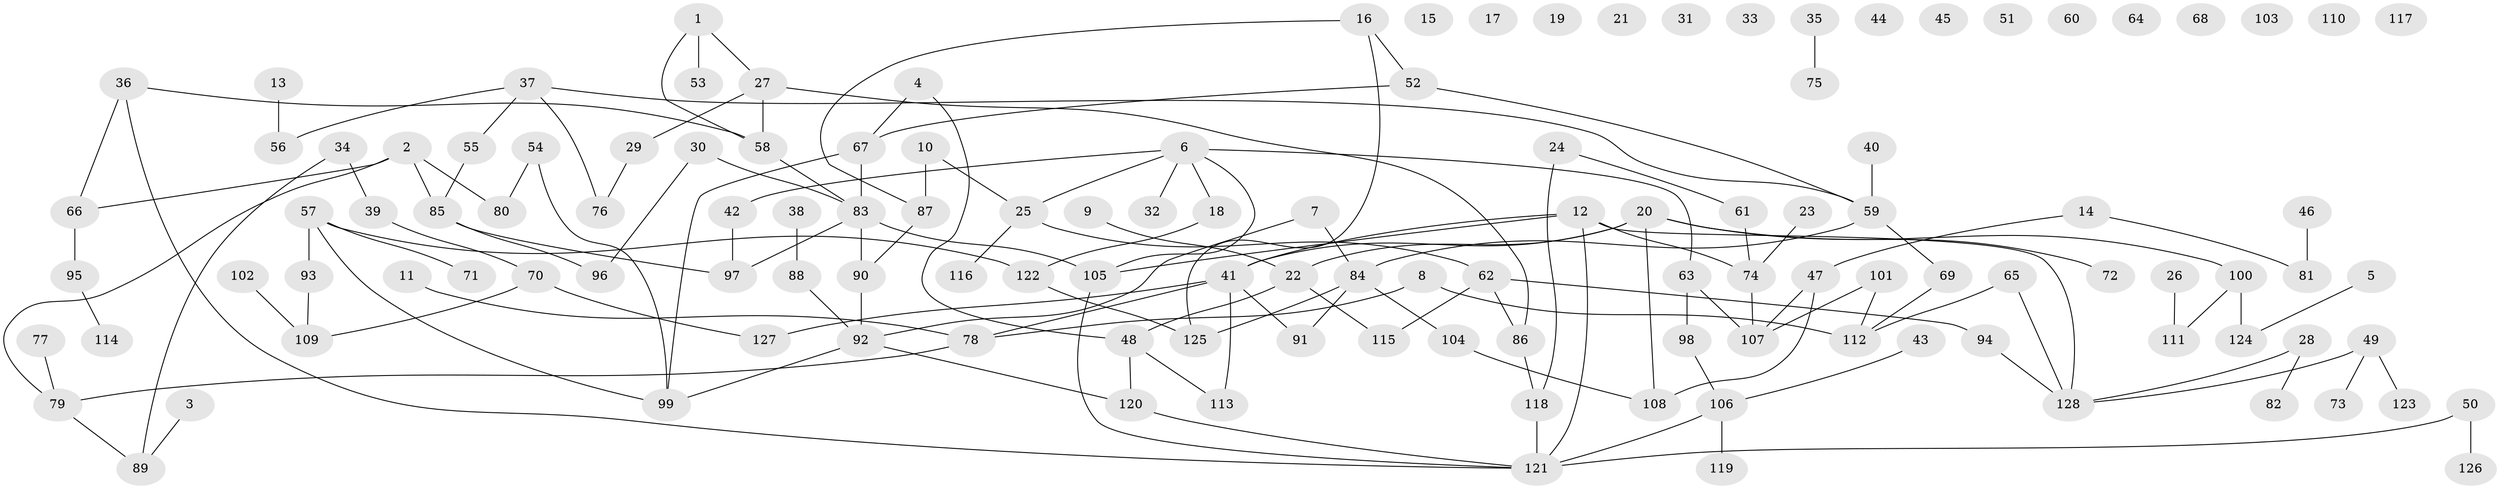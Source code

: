// coarse degree distribution, {2: 0.2696629213483146, 4: 0.11235955056179775, 7: 0.033707865168539325, 1: 0.19101123595505617, 6: 0.0449438202247191, 5: 0.033707865168539325, 0: 0.16853932584269662, 3: 0.12359550561797752, 8: 0.02247191011235955}
// Generated by graph-tools (version 1.1) at 2025/16/03/04/25 18:16:32]
// undirected, 128 vertices, 147 edges
graph export_dot {
graph [start="1"]
  node [color=gray90,style=filled];
  1;
  2;
  3;
  4;
  5;
  6;
  7;
  8;
  9;
  10;
  11;
  12;
  13;
  14;
  15;
  16;
  17;
  18;
  19;
  20;
  21;
  22;
  23;
  24;
  25;
  26;
  27;
  28;
  29;
  30;
  31;
  32;
  33;
  34;
  35;
  36;
  37;
  38;
  39;
  40;
  41;
  42;
  43;
  44;
  45;
  46;
  47;
  48;
  49;
  50;
  51;
  52;
  53;
  54;
  55;
  56;
  57;
  58;
  59;
  60;
  61;
  62;
  63;
  64;
  65;
  66;
  67;
  68;
  69;
  70;
  71;
  72;
  73;
  74;
  75;
  76;
  77;
  78;
  79;
  80;
  81;
  82;
  83;
  84;
  85;
  86;
  87;
  88;
  89;
  90;
  91;
  92;
  93;
  94;
  95;
  96;
  97;
  98;
  99;
  100;
  101;
  102;
  103;
  104;
  105;
  106;
  107;
  108;
  109;
  110;
  111;
  112;
  113;
  114;
  115;
  116;
  117;
  118;
  119;
  120;
  121;
  122;
  123;
  124;
  125;
  126;
  127;
  128;
  1 -- 27;
  1 -- 53;
  1 -- 58;
  2 -- 66;
  2 -- 79;
  2 -- 80;
  2 -- 85;
  3 -- 89;
  4 -- 48;
  4 -- 67;
  5 -- 124;
  6 -- 18;
  6 -- 25;
  6 -- 32;
  6 -- 42;
  6 -- 63;
  6 -- 105;
  7 -- 84;
  7 -- 92;
  8 -- 78;
  8 -- 112;
  9 -- 22;
  10 -- 25;
  10 -- 87;
  11 -- 78;
  12 -- 41;
  12 -- 74;
  12 -- 105;
  12 -- 121;
  12 -- 128;
  13 -- 56;
  14 -- 47;
  14 -- 81;
  16 -- 52;
  16 -- 87;
  16 -- 125;
  18 -- 122;
  20 -- 22;
  20 -- 41;
  20 -- 72;
  20 -- 100;
  20 -- 108;
  22 -- 48;
  22 -- 115;
  23 -- 74;
  24 -- 61;
  24 -- 118;
  25 -- 62;
  25 -- 116;
  26 -- 111;
  27 -- 29;
  27 -- 58;
  27 -- 86;
  28 -- 82;
  28 -- 128;
  29 -- 76;
  30 -- 83;
  30 -- 96;
  34 -- 39;
  34 -- 89;
  35 -- 75;
  36 -- 58;
  36 -- 66;
  36 -- 121;
  37 -- 55;
  37 -- 56;
  37 -- 59;
  37 -- 76;
  38 -- 88;
  39 -- 70;
  40 -- 59;
  41 -- 78;
  41 -- 91;
  41 -- 113;
  41 -- 127;
  42 -- 97;
  43 -- 106;
  46 -- 81;
  47 -- 107;
  47 -- 108;
  48 -- 113;
  48 -- 120;
  49 -- 73;
  49 -- 123;
  49 -- 128;
  50 -- 121;
  50 -- 126;
  52 -- 59;
  52 -- 67;
  54 -- 80;
  54 -- 99;
  55 -- 85;
  57 -- 71;
  57 -- 93;
  57 -- 99;
  57 -- 122;
  58 -- 83;
  59 -- 69;
  59 -- 84;
  61 -- 74;
  62 -- 86;
  62 -- 94;
  62 -- 115;
  63 -- 98;
  63 -- 107;
  65 -- 112;
  65 -- 128;
  66 -- 95;
  67 -- 83;
  67 -- 99;
  69 -- 112;
  70 -- 109;
  70 -- 127;
  74 -- 107;
  77 -- 79;
  78 -- 79;
  79 -- 89;
  83 -- 90;
  83 -- 97;
  83 -- 105;
  84 -- 91;
  84 -- 104;
  84 -- 125;
  85 -- 96;
  85 -- 97;
  86 -- 118;
  87 -- 90;
  88 -- 92;
  90 -- 92;
  92 -- 99;
  92 -- 120;
  93 -- 109;
  94 -- 128;
  95 -- 114;
  98 -- 106;
  100 -- 111;
  100 -- 124;
  101 -- 107;
  101 -- 112;
  102 -- 109;
  104 -- 108;
  105 -- 121;
  106 -- 119;
  106 -- 121;
  118 -- 121;
  120 -- 121;
  122 -- 125;
}
